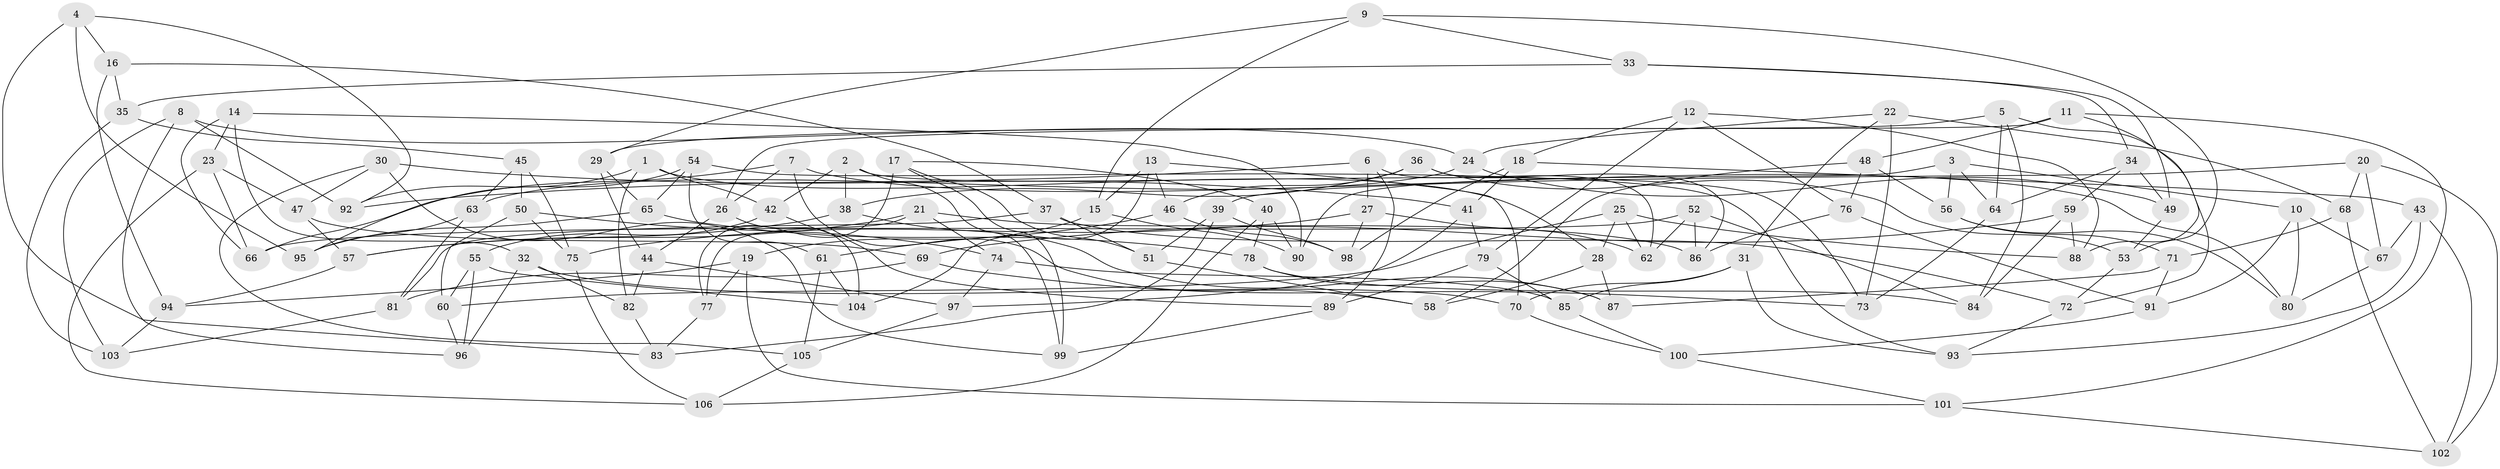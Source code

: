 // Generated by graph-tools (version 1.1) at 2025/56/03/09/25 04:56:44]
// undirected, 106 vertices, 212 edges
graph export_dot {
graph [start="1"]
  node [color=gray90,style=filled];
  1;
  2;
  3;
  4;
  5;
  6;
  7;
  8;
  9;
  10;
  11;
  12;
  13;
  14;
  15;
  16;
  17;
  18;
  19;
  20;
  21;
  22;
  23;
  24;
  25;
  26;
  27;
  28;
  29;
  30;
  31;
  32;
  33;
  34;
  35;
  36;
  37;
  38;
  39;
  40;
  41;
  42;
  43;
  44;
  45;
  46;
  47;
  48;
  49;
  50;
  51;
  52;
  53;
  54;
  55;
  56;
  57;
  58;
  59;
  60;
  61;
  62;
  63;
  64;
  65;
  66;
  67;
  68;
  69;
  70;
  71;
  72;
  73;
  74;
  75;
  76;
  77;
  78;
  79;
  80;
  81;
  82;
  83;
  84;
  85;
  86;
  87;
  88;
  89;
  90;
  91;
  92;
  93;
  94;
  95;
  96;
  97;
  98;
  99;
  100;
  101;
  102;
  103;
  104;
  105;
  106;
  1 -- 42;
  1 -- 82;
  1 -- 92;
  1 -- 28;
  2 -- 73;
  2 -- 38;
  2 -- 42;
  2 -- 99;
  3 -- 10;
  3 -- 64;
  3 -- 56;
  3 -- 90;
  4 -- 92;
  4 -- 95;
  4 -- 16;
  4 -- 83;
  5 -- 64;
  5 -- 84;
  5 -- 72;
  5 -- 29;
  6 -- 89;
  6 -- 92;
  6 -- 27;
  6 -- 62;
  7 -- 26;
  7 -- 58;
  7 -- 66;
  7 -- 80;
  8 -- 96;
  8 -- 103;
  8 -- 92;
  8 -- 24;
  9 -- 15;
  9 -- 29;
  9 -- 33;
  9 -- 53;
  10 -- 91;
  10 -- 80;
  10 -- 67;
  11 -- 48;
  11 -- 88;
  11 -- 101;
  11 -- 26;
  12 -- 88;
  12 -- 18;
  12 -- 79;
  12 -- 76;
  13 -- 46;
  13 -- 104;
  13 -- 70;
  13 -- 15;
  14 -- 66;
  14 -- 23;
  14 -- 32;
  14 -- 90;
  15 -- 90;
  15 -- 19;
  16 -- 37;
  16 -- 94;
  16 -- 35;
  17 -- 51;
  17 -- 99;
  17 -- 77;
  17 -- 40;
  18 -- 43;
  18 -- 98;
  18 -- 41;
  19 -- 77;
  19 -- 94;
  19 -- 101;
  20 -- 39;
  20 -- 67;
  20 -- 102;
  20 -- 68;
  21 -- 74;
  21 -- 57;
  21 -- 86;
  21 -- 77;
  22 -- 73;
  22 -- 24;
  22 -- 68;
  22 -- 31;
  23 -- 106;
  23 -- 66;
  23 -- 47;
  24 -- 49;
  24 -- 63;
  25 -- 88;
  25 -- 28;
  25 -- 60;
  25 -- 62;
  26 -- 104;
  26 -- 44;
  27 -- 62;
  27 -- 75;
  27 -- 98;
  28 -- 87;
  28 -- 58;
  29 -- 65;
  29 -- 44;
  30 -- 105;
  30 -- 41;
  30 -- 99;
  30 -- 47;
  31 -- 93;
  31 -- 70;
  31 -- 85;
  32 -- 82;
  32 -- 70;
  32 -- 96;
  33 -- 34;
  33 -- 35;
  33 -- 49;
  34 -- 59;
  34 -- 64;
  34 -- 49;
  35 -- 45;
  35 -- 103;
  36 -- 86;
  36 -- 46;
  36 -- 53;
  36 -- 38;
  37 -- 51;
  37 -- 81;
  37 -- 72;
  38 -- 57;
  38 -- 87;
  39 -- 51;
  39 -- 98;
  39 -- 83;
  40 -- 90;
  40 -- 78;
  40 -- 106;
  41 -- 79;
  41 -- 97;
  42 -- 89;
  42 -- 55;
  43 -- 102;
  43 -- 93;
  43 -- 67;
  44 -- 97;
  44 -- 82;
  45 -- 75;
  45 -- 50;
  45 -- 63;
  46 -- 98;
  46 -- 61;
  47 -- 69;
  47 -- 57;
  48 -- 58;
  48 -- 76;
  48 -- 56;
  49 -- 53;
  50 -- 75;
  50 -- 60;
  50 -- 74;
  51 -- 58;
  52 -- 84;
  52 -- 66;
  52 -- 62;
  52 -- 86;
  53 -- 72;
  54 -- 95;
  54 -- 65;
  54 -- 93;
  54 -- 61;
  55 -- 60;
  55 -- 104;
  55 -- 96;
  56 -- 71;
  56 -- 80;
  57 -- 94;
  59 -- 69;
  59 -- 84;
  59 -- 88;
  60 -- 96;
  61 -- 104;
  61 -- 105;
  63 -- 81;
  63 -- 95;
  64 -- 73;
  65 -- 78;
  65 -- 95;
  67 -- 80;
  68 -- 102;
  68 -- 71;
  69 -- 81;
  69 -- 73;
  70 -- 100;
  71 -- 91;
  71 -- 87;
  72 -- 93;
  74 -- 85;
  74 -- 97;
  75 -- 106;
  76 -- 91;
  76 -- 86;
  77 -- 83;
  78 -- 84;
  78 -- 87;
  79 -- 89;
  79 -- 85;
  81 -- 103;
  82 -- 83;
  85 -- 100;
  89 -- 99;
  91 -- 100;
  94 -- 103;
  97 -- 105;
  100 -- 101;
  101 -- 102;
  105 -- 106;
}
